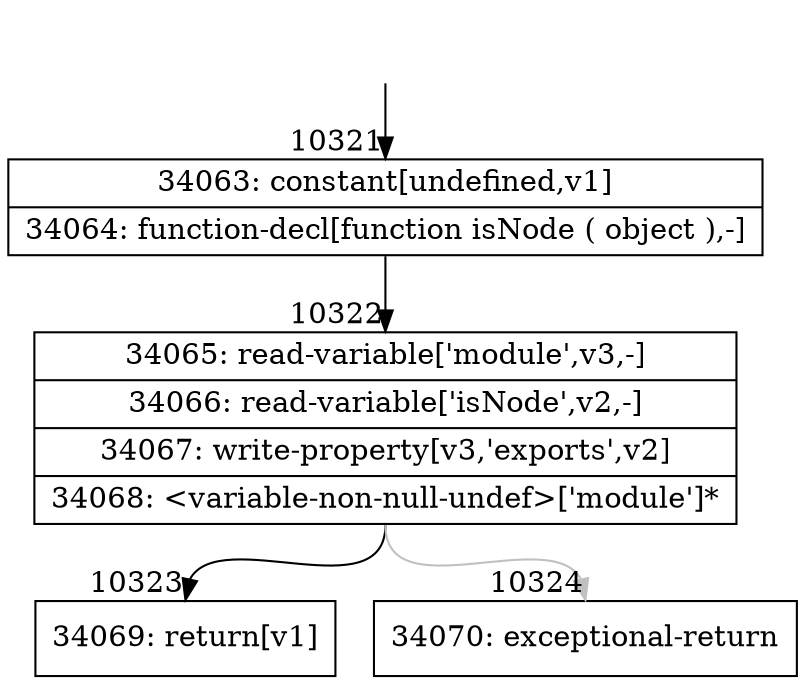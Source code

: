digraph {
rankdir="TD"
BB_entry774[shape=none,label=""];
BB_entry774 -> BB10321 [tailport=s, headport=n, headlabel="    10321"]
BB10321 [shape=record label="{34063: constant[undefined,v1]|34064: function-decl[function isNode ( object ),-]}" ] 
BB10321 -> BB10322 [tailport=s, headport=n, headlabel="      10322"]
BB10322 [shape=record label="{34065: read-variable['module',v3,-]|34066: read-variable['isNode',v2,-]|34067: write-property[v3,'exports',v2]|34068: \<variable-non-null-undef\>['module']*}" ] 
BB10322 -> BB10323 [tailport=s, headport=n, headlabel="      10323"]
BB10322 -> BB10324 [tailport=s, headport=n, color=gray, headlabel="      10324"]
BB10323 [shape=record label="{34069: return[v1]}" ] 
BB10324 [shape=record label="{34070: exceptional-return}" ] 
//#$~ 18535
}
